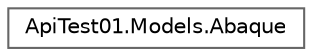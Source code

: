 digraph "Graphe hiérarchique des classes"
{
 // LATEX_PDF_SIZE
  bgcolor="transparent";
  edge [fontname=Helvetica,fontsize=10,labelfontname=Helvetica,labelfontsize=10];
  node [fontname=Helvetica,fontsize=10,shape=box,height=0.2,width=0.4];
  rankdir="LR";
  Node0 [id="Node000000",label="ApiTest01.Models.Abaque",height=0.2,width=0.4,color="grey40", fillcolor="white", style="filled",URL="$class_api_test01_1_1_models_1_1_abaque.html",tooltip="Classe Abaque qui fait appel à la classe Isoflux."];
}
